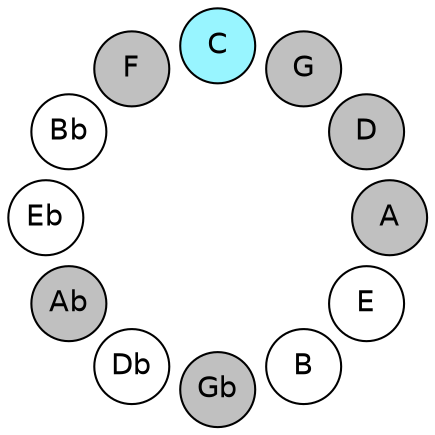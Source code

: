 
graph {

layout = circo;
mindist = .1

node [shape = circle, fontname = Helvetica, margin = 0, style = filled]
edge [style=invis]

subgraph 1 {
	E -- B -- Gb -- Db -- Ab -- Eb -- Bb -- F -- C -- G -- D -- A -- E
}

E [fillcolor = white];
B [fillcolor = white];
Gb [fillcolor = gray];
Db [fillcolor = white];
Ab [fillcolor = gray];
Eb [fillcolor = white];
Bb [fillcolor = white];
F [fillcolor = gray];
C [fillcolor = cadetblue1];
G [fillcolor = gray];
D [fillcolor = gray];
A [fillcolor = gray];
}
